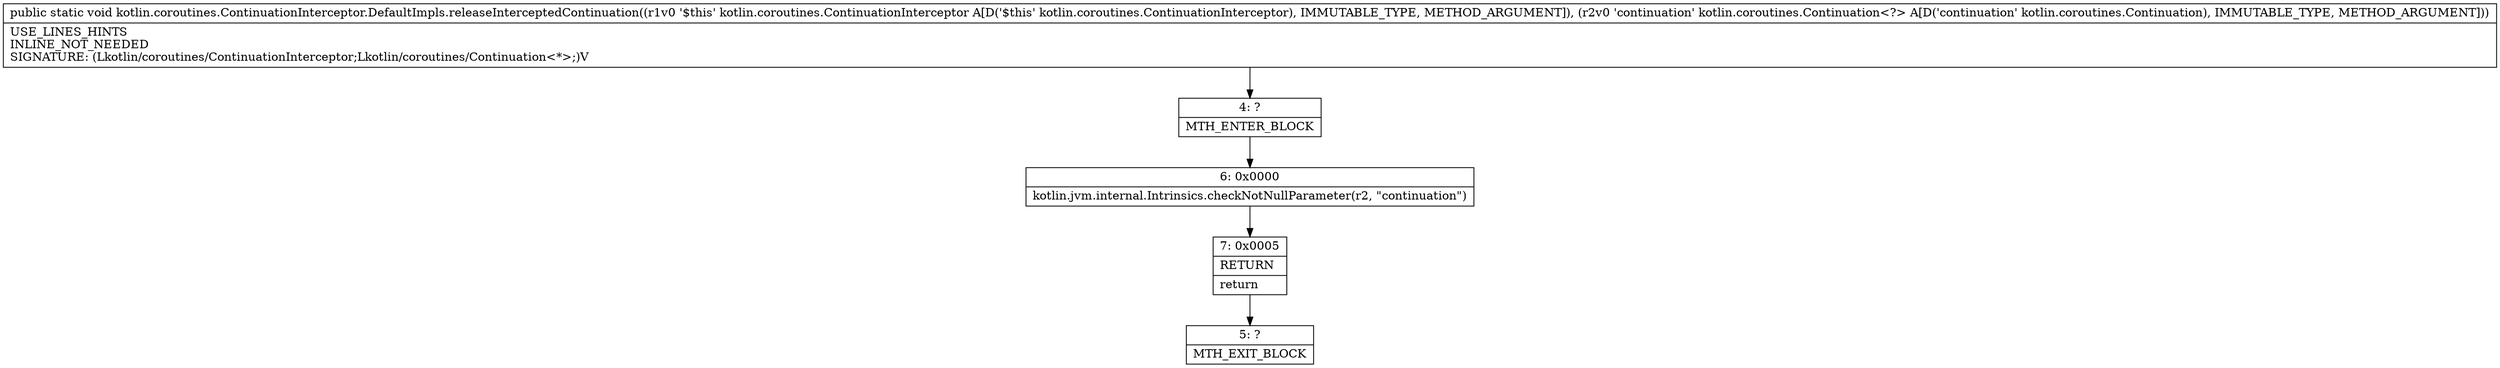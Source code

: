 digraph "CFG forkotlin.coroutines.ContinuationInterceptor.DefaultImpls.releaseInterceptedContinuation(Lkotlin\/coroutines\/ContinuationInterceptor;Lkotlin\/coroutines\/Continuation;)V" {
Node_4 [shape=record,label="{4\:\ ?|MTH_ENTER_BLOCK\l}"];
Node_6 [shape=record,label="{6\:\ 0x0000|kotlin.jvm.internal.Intrinsics.checkNotNullParameter(r2, \"continuation\")\l}"];
Node_7 [shape=record,label="{7\:\ 0x0005|RETURN\l|return\l}"];
Node_5 [shape=record,label="{5\:\ ?|MTH_EXIT_BLOCK\l}"];
MethodNode[shape=record,label="{public static void kotlin.coroutines.ContinuationInterceptor.DefaultImpls.releaseInterceptedContinuation((r1v0 '$this' kotlin.coroutines.ContinuationInterceptor A[D('$this' kotlin.coroutines.ContinuationInterceptor), IMMUTABLE_TYPE, METHOD_ARGUMENT]), (r2v0 'continuation' kotlin.coroutines.Continuation\<?\> A[D('continuation' kotlin.coroutines.Continuation), IMMUTABLE_TYPE, METHOD_ARGUMENT]))  | USE_LINES_HINTS\lINLINE_NOT_NEEDED\lSIGNATURE: (Lkotlin\/coroutines\/ContinuationInterceptor;Lkotlin\/coroutines\/Continuation\<*\>;)V\l}"];
MethodNode -> Node_4;Node_4 -> Node_6;
Node_6 -> Node_7;
Node_7 -> Node_5;
}

